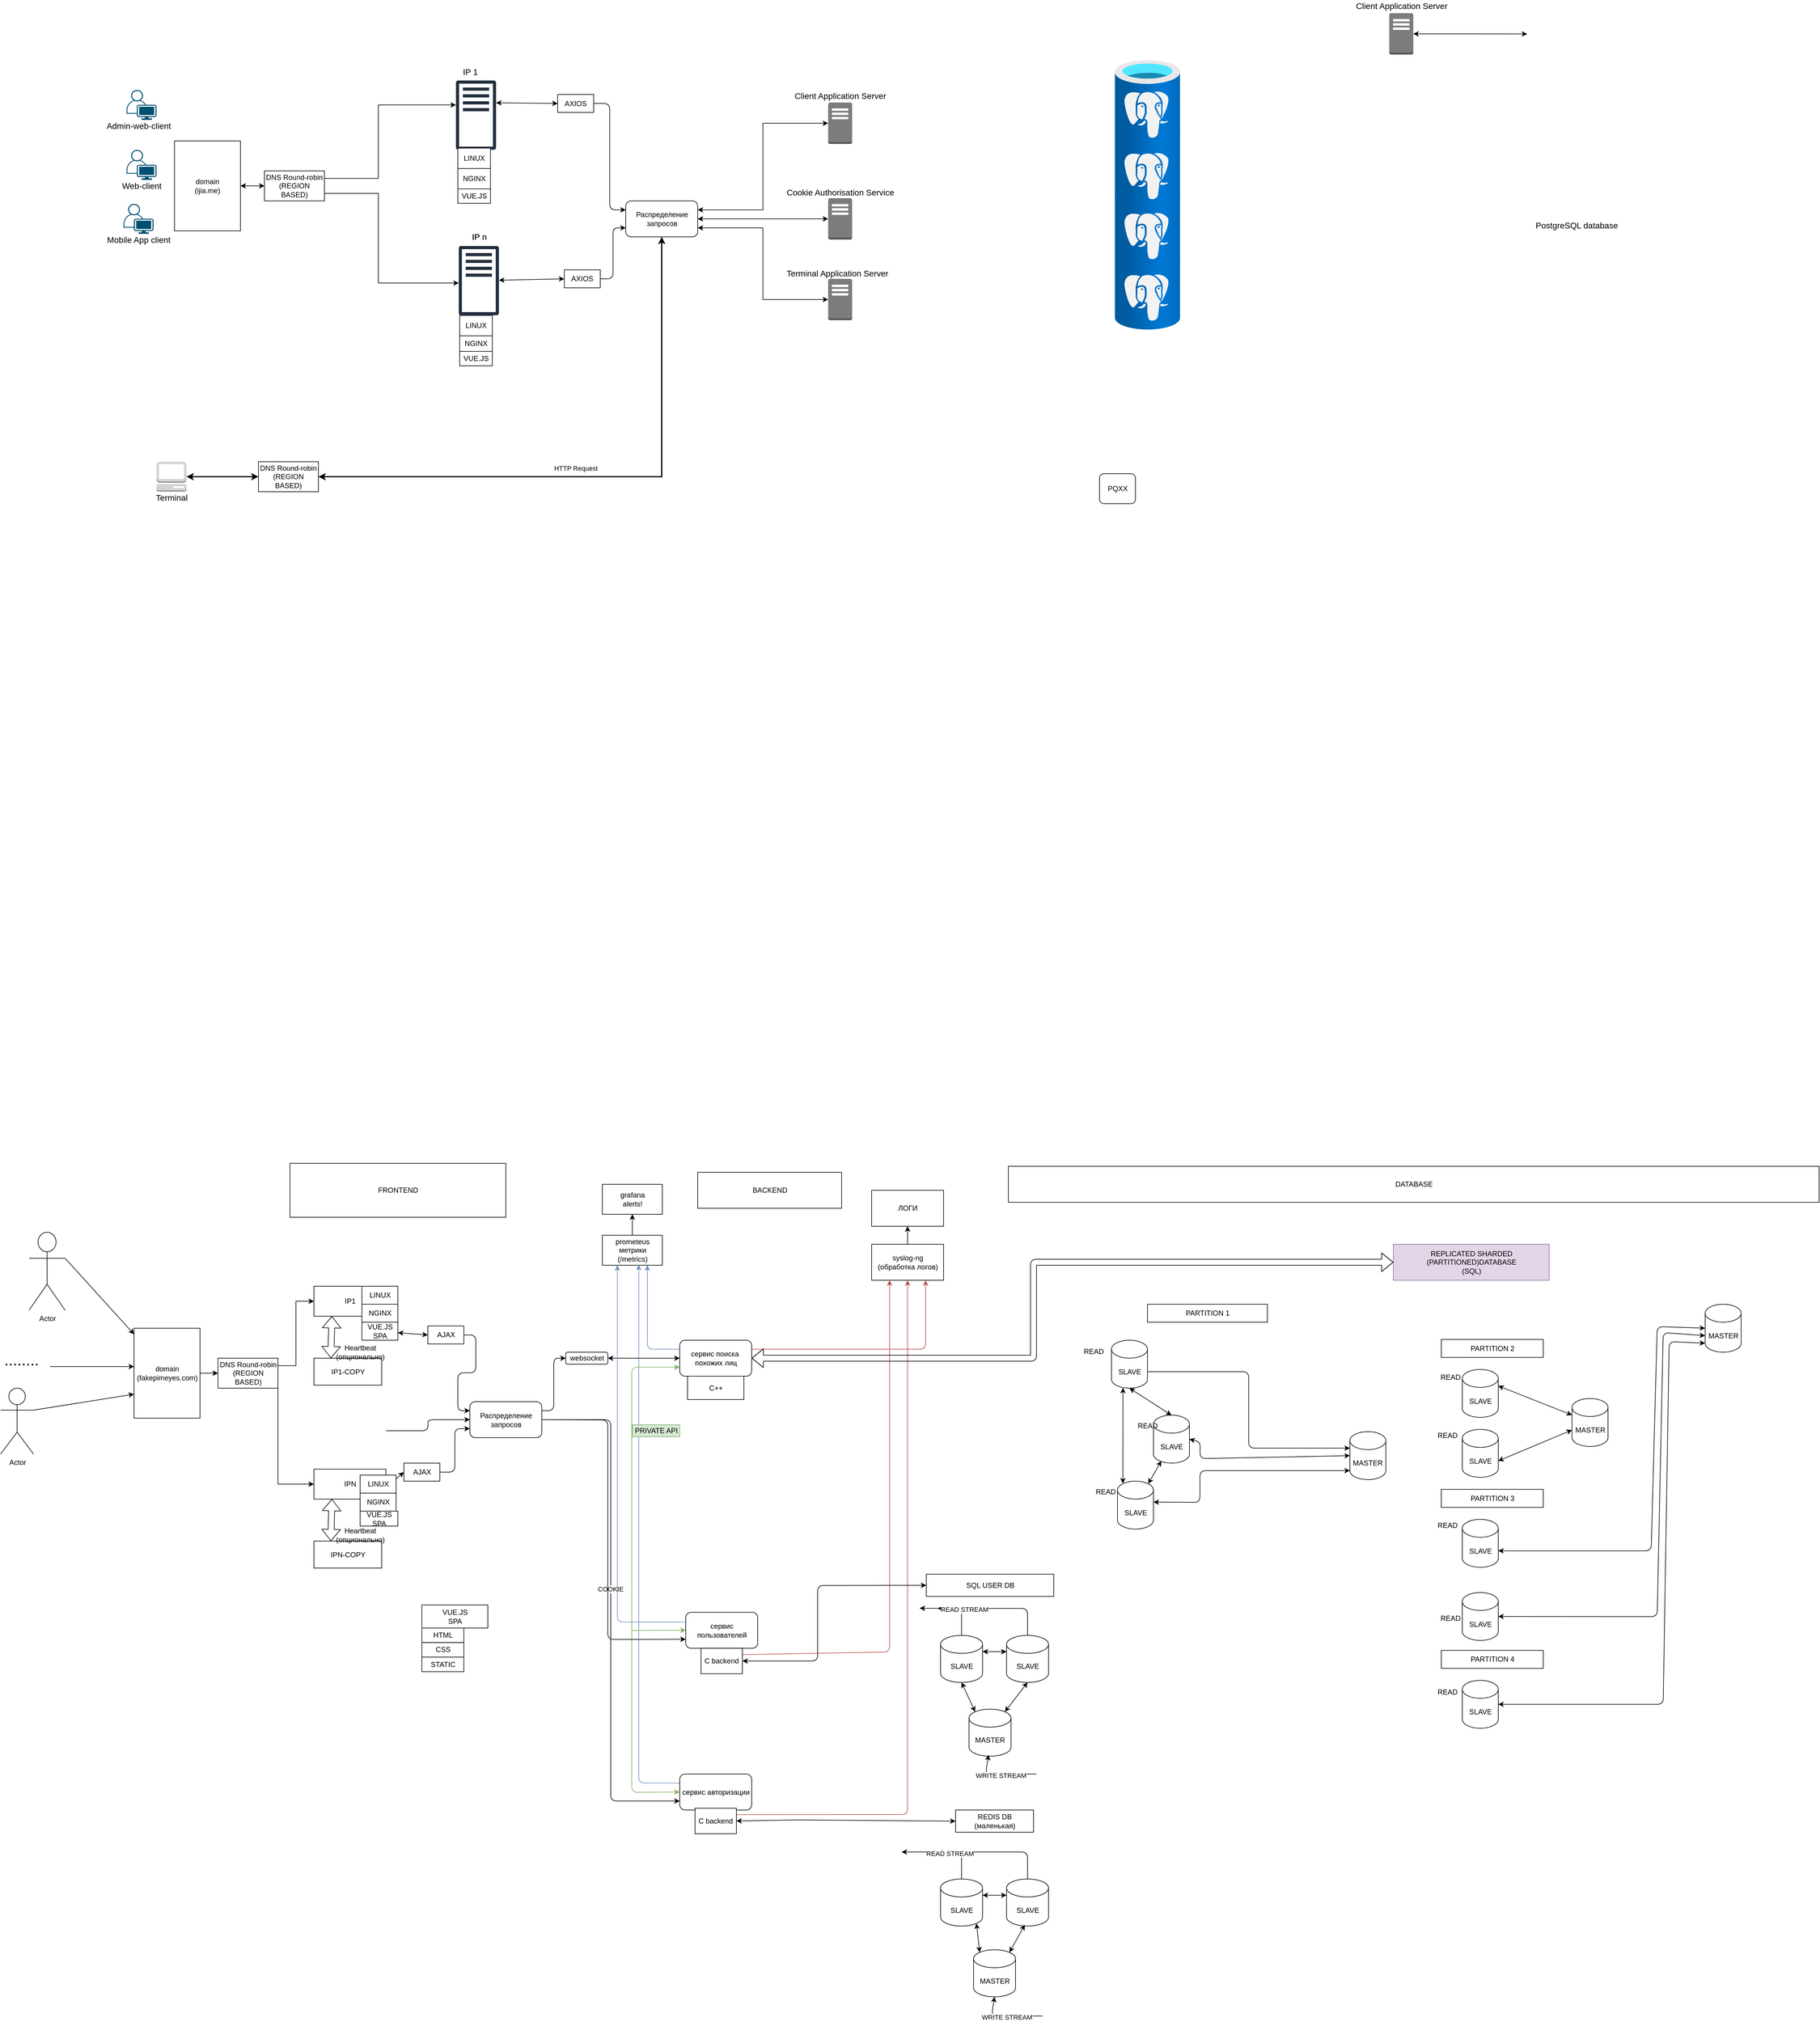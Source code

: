 <mxfile version="14.5.1" type="device"><diagram id="on7nXJjJ1FEb4U8BT3Rk" name="Page-1"><mxGraphModel dx="19" dy="967" grid="0" gridSize="10" guides="1" tooltips="1" connect="1" arrows="1" fold="1" page="1" pageScale="1" pageWidth="1654" pageHeight="1169" math="0" shadow="0"><root><mxCell id="0"/><mxCell id="1" parent="0"/><mxCell id="RpzuLgC-vvfwrOOvK80z-2" value="" style="points=[[0.35,0,0],[0.98,0.51,0],[1,0.71,0],[0.67,1,0],[0,0.795,0],[0,0.65,0]];verticalLabelPosition=bottom;html=1;verticalAlign=top;aspect=fixed;align=center;pointerEvents=1;shape=mxgraph.cisco19.user;fillColor=#005073;strokeColor=none;" vertex="1" parent="1"><mxGeometry x="1970" y="320" width="50" height="50" as="geometry"/></mxCell><mxCell id="RpzuLgC-vvfwrOOvK80z-3" style="edgeStyle=orthogonalEdgeStyle;rounded=0;orthogonalLoop=1;jettySize=auto;html=1;exitX=1;exitY=0.5;exitDx=0;exitDy=0;exitPerimeter=0;startArrow=classic;startFill=1;strokeWidth=2;entryX=0.5;entryY=1;entryDx=0;entryDy=0;" edge="1" parent="1" source="RpzuLgC-vvfwrOOvK80z-237" target="RpzuLgC-vvfwrOOvK80z-226"><mxGeometry relative="1" as="geometry"><mxPoint x="2136.12" y="946.5" as="targetPoint"/></mxGeometry></mxCell><mxCell id="RpzuLgC-vvfwrOOvK80z-239" value="HTTP Request" style="edgeLabel;html=1;align=center;verticalAlign=middle;resizable=0;points=[];" vertex="1" connectable="0" parent="RpzuLgC-vvfwrOOvK80z-3"><mxGeometry x="-0.047" y="-7" relative="1" as="geometry"><mxPoint x="-34.53" y="-21" as="offset"/></mxGeometry></mxCell><mxCell id="RpzuLgC-vvfwrOOvK80z-4" value="" style="outlineConnect=0;dashed=0;verticalLabelPosition=bottom;verticalAlign=top;align=center;html=1;shape=mxgraph.aws3.management_console;fillColor=#D2D3D3;gradientColor=none;" vertex="1" parent="1"><mxGeometry x="2020" y="840" width="50" height="50" as="geometry"/></mxCell><mxCell id="RpzuLgC-vvfwrOOvK80z-36" style="edgeStyle=orthogonalEdgeStyle;rounded=0;orthogonalLoop=1;jettySize=auto;html=1;exitX=1;exitY=0.5;exitDx=0;exitDy=0;exitPerimeter=0;startArrow=classic;startFill=1;" edge="1" parent="1" source="RpzuLgC-vvfwrOOvK80z-11"><mxGeometry relative="1" as="geometry"><mxPoint x="4305.8" y="126.667" as="targetPoint"/></mxGeometry></mxCell><mxCell id="RpzuLgC-vvfwrOOvK80z-11" value="" style="outlineConnect=0;dashed=0;verticalLabelPosition=bottom;verticalAlign=top;align=center;html=1;shape=mxgraph.aws3.traditional_server;fillColor=#7D7C7C;gradientColor=none;" vertex="1" parent="1"><mxGeometry x="4075.8" y="92" width="40" height="69" as="geometry"/></mxCell><mxCell id="RpzuLgC-vvfwrOOvK80z-13" value="" style="outlineConnect=0;dashed=0;verticalLabelPosition=bottom;verticalAlign=top;align=center;html=1;shape=mxgraph.aws3.traditional_server;fillColor=#7D7C7C;gradientColor=none;" vertex="1" parent="1"><mxGeometry x="3140" y="535" width="40" height="69" as="geometry"/></mxCell><mxCell id="RpzuLgC-vvfwrOOvK80z-14" value="&lt;font style=&quot;font-size: 14px&quot;&gt;Terminal Application Server&lt;/font&gt;" style="text;html=1;align=center;verticalAlign=middle;resizable=0;points=[];autosize=1;strokeColor=none;" vertex="1" parent="1"><mxGeometry x="3065" y="516" width="180" height="19" as="geometry"/></mxCell><mxCell id="RpzuLgC-vvfwrOOvK80z-15" value="&lt;font style=&quot;font-size: 14px&quot;&gt;Web-client&lt;/font&gt;" style="text;html=1;align=center;verticalAlign=middle;resizable=0;points=[];autosize=1;strokeColor=none;" vertex="1" parent="1"><mxGeometry x="1955" y="370" width="80" height="20" as="geometry"/></mxCell><mxCell id="RpzuLgC-vvfwrOOvK80z-16" value="&lt;font style=&quot;font-size: 14px&quot;&gt;Terminal&lt;/font&gt;" style="text;html=1;align=center;verticalAlign=middle;resizable=0;points=[];autosize=1;strokeColor=none;" vertex="1" parent="1"><mxGeometry x="2010" y="890" width="70" height="20" as="geometry"/></mxCell><mxCell id="RpzuLgC-vvfwrOOvK80z-17" value="&lt;span style=&quot;font-size: 14px&quot;&gt;PostgreSQL database&lt;/span&gt;" style="text;html=1;align=center;verticalAlign=middle;resizable=0;points=[];autosize=1;strokeColor=none;sketch=0;" vertex="1" parent="1"><mxGeometry x="4312.5" y="435.5" width="150" height="20" as="geometry"/></mxCell><mxCell id="RpzuLgC-vvfwrOOvK80z-21" value="&lt;font style=&quot;font-size: 14px&quot;&gt;Client Application Server&lt;/font&gt;" style="text;html=1;align=center;verticalAlign=middle;resizable=0;points=[];autosize=1;strokeColor=none;" vertex="1" parent="1"><mxGeometry x="4014.3" y="70" width="163" height="19" as="geometry"/></mxCell><mxCell id="RpzuLgC-vvfwrOOvK80z-28" value="" style="points=[[0.35,0,0],[0.98,0.51,0],[1,0.71,0],[0.67,1,0],[0,0.795,0],[0,0.65,0]];verticalLabelPosition=bottom;html=1;verticalAlign=top;aspect=fixed;align=center;pointerEvents=1;shape=mxgraph.cisco19.user;fillColor=#005073;strokeColor=none;" vertex="1" parent="1"><mxGeometry x="1965" y="410" width="50" height="50" as="geometry"/></mxCell><mxCell id="RpzuLgC-vvfwrOOvK80z-29" value="&lt;font style=&quot;font-size: 14px&quot;&gt;Mobile App client&lt;/font&gt;" style="text;html=1;align=center;verticalAlign=middle;resizable=0;points=[];autosize=1;strokeColor=none;" vertex="1" parent="1"><mxGeometry x="1930" y="460" width="120" height="20" as="geometry"/></mxCell><mxCell id="RpzuLgC-vvfwrOOvK80z-35" value="PQXX" style="rounded=1;whiteSpace=wrap;html=1;sketch=0;" vertex="1" parent="1"><mxGeometry x="3592.5" y="860" width="60" height="50" as="geometry"/></mxCell><mxCell id="RpzuLgC-vvfwrOOvK80z-41" value="" style="points=[[0.35,0,0],[0.98,0.51,0],[1,0.71,0],[0.67,1,0],[0,0.795,0],[0,0.65,0]];verticalLabelPosition=bottom;html=1;verticalAlign=top;aspect=fixed;align=center;pointerEvents=1;shape=mxgraph.cisco19.user;fillColor=#005073;strokeColor=none;" vertex="1" parent="1"><mxGeometry x="1970" y="220" width="50" height="50" as="geometry"/></mxCell><mxCell id="RpzuLgC-vvfwrOOvK80z-42" value="&lt;span style=&quot;font-size: 14px&quot;&gt;Admin-web-client&lt;/span&gt;" style="text;html=1;align=center;verticalAlign=middle;resizable=0;points=[];autosize=1;strokeColor=none;" vertex="1" parent="1"><mxGeometry x="1930" y="270" width="120" height="20" as="geometry"/></mxCell><mxCell id="RpzuLgC-vvfwrOOvK80z-47" value="Actor" style="shape=umlActor;verticalLabelPosition=bottom;verticalAlign=top;html=1;outlineConnect=0;" vertex="1" parent="1"><mxGeometry x="1807.5" y="2125" width="60" height="130" as="geometry"/></mxCell><mxCell id="RpzuLgC-vvfwrOOvK80z-48" value="Actor" style="shape=umlActor;verticalLabelPosition=bottom;verticalAlign=top;html=1;outlineConnect=0;" vertex="1" parent="1"><mxGeometry x="1760" y="2385" width="55" height="110" as="geometry"/></mxCell><mxCell id="RpzuLgC-vvfwrOOvK80z-49" value="" style="endArrow=classic;html=1;exitX=1;exitY=0.333;exitDx=0;exitDy=0;exitPerimeter=0;" edge="1" parent="1" source="RpzuLgC-vvfwrOOvK80z-48"><mxGeometry width="50" height="50" relative="1" as="geometry"><mxPoint x="1867.5" y="2475" as="sourcePoint"/><mxPoint x="1982.5" y="2395" as="targetPoint"/></mxGeometry></mxCell><mxCell id="RpzuLgC-vvfwrOOvK80z-50" value="" style="endArrow=classic;html=1;" edge="1" parent="1"><mxGeometry width="50" height="50" relative="1" as="geometry"><mxPoint x="1842.5" y="2349" as="sourcePoint"/><mxPoint x="1982.5" y="2349" as="targetPoint"/></mxGeometry></mxCell><mxCell id="RpzuLgC-vvfwrOOvK80z-51" value="" style="endArrow=classic;html=1;exitX=1;exitY=0.333;exitDx=0;exitDy=0;exitPerimeter=0;" edge="1" parent="1" source="RpzuLgC-vvfwrOOvK80z-47"><mxGeometry width="50" height="50" relative="1" as="geometry"><mxPoint x="1867.5" y="2195.42" as="sourcePoint"/><mxPoint x="1982.5" y="2295" as="targetPoint"/></mxGeometry></mxCell><mxCell id="RpzuLgC-vvfwrOOvK80z-52" value="&lt;font style=&quot;font-size: 26px&quot;&gt;........&lt;/font&gt;" style="text;html=1;strokeColor=none;fillColor=none;align=center;verticalAlign=middle;whiteSpace=wrap;rounded=0;" vertex="1" parent="1"><mxGeometry x="1775" y="2327.5" width="40" height="20" as="geometry"/></mxCell><mxCell id="RpzuLgC-vvfwrOOvK80z-53" style="edgeStyle=orthogonalEdgeStyle;rounded=0;orthogonalLoop=1;jettySize=auto;html=1;exitX=1;exitY=0.5;exitDx=0;exitDy=0;entryX=0;entryY=0.5;entryDx=0;entryDy=0;" edge="1" parent="1" source="RpzuLgC-vvfwrOOvK80z-54" target="RpzuLgC-vvfwrOOvK80z-57"><mxGeometry relative="1" as="geometry"/></mxCell><mxCell id="RpzuLgC-vvfwrOOvK80z-54" value="domain&lt;br&gt;(fakepimeyes.com)" style="rounded=0;whiteSpace=wrap;html=1;" vertex="1" parent="1"><mxGeometry x="1982.5" y="2285" width="110" height="150" as="geometry"/></mxCell><mxCell id="RpzuLgC-vvfwrOOvK80z-55" style="edgeStyle=orthogonalEdgeStyle;rounded=0;orthogonalLoop=1;jettySize=auto;html=1;exitX=1;exitY=0.25;exitDx=0;exitDy=0;entryX=0;entryY=0.5;entryDx=0;entryDy=0;" edge="1" parent="1" source="RpzuLgC-vvfwrOOvK80z-57" target="RpzuLgC-vvfwrOOvK80z-58"><mxGeometry relative="1" as="geometry"/></mxCell><mxCell id="RpzuLgC-vvfwrOOvK80z-56" style="edgeStyle=orthogonalEdgeStyle;rounded=0;orthogonalLoop=1;jettySize=auto;html=1;exitX=1;exitY=1;exitDx=0;exitDy=0;entryX=0;entryY=0.5;entryDx=0;entryDy=0;" edge="1" parent="1" source="RpzuLgC-vvfwrOOvK80z-57" target="RpzuLgC-vvfwrOOvK80z-59"><mxGeometry relative="1" as="geometry"/></mxCell><mxCell id="RpzuLgC-vvfwrOOvK80z-57" value="DNS Round-robin&lt;br&gt;(REGION BASED)" style="rounded=0;whiteSpace=wrap;html=1;" vertex="1" parent="1"><mxGeometry x="2122.5" y="2335" width="100" height="50" as="geometry"/></mxCell><mxCell id="RpzuLgC-vvfwrOOvK80z-58" value="IP1" style="rounded=0;whiteSpace=wrap;html=1;" vertex="1" parent="1"><mxGeometry x="2282.5" y="2215" width="120" height="50" as="geometry"/></mxCell><mxCell id="RpzuLgC-vvfwrOOvK80z-59" value="IPN" style="rounded=0;whiteSpace=wrap;html=1;" vertex="1" parent="1"><mxGeometry x="2282.5" y="2520" width="120" height="50" as="geometry"/></mxCell><mxCell id="RpzuLgC-vvfwrOOvK80z-60" value="NGINX" style="rounded=0;whiteSpace=wrap;html=1;" vertex="1" parent="1"><mxGeometry x="2362.5" y="2245" width="60" height="30" as="geometry"/></mxCell><mxCell id="RpzuLgC-vvfwrOOvK80z-61" value="NGINX" style="rounded=0;whiteSpace=wrap;html=1;" vertex="1" parent="1"><mxGeometry x="2359.5" y="2560" width="60" height="30" as="geometry"/></mxCell><mxCell id="RpzuLgC-vvfwrOOvK80z-62" value="FRONTEND" style="rounded=0;whiteSpace=wrap;html=1;" vertex="1" parent="1"><mxGeometry x="2242.5" y="2010" width="360" height="90" as="geometry"/></mxCell><mxCell id="RpzuLgC-vvfwrOOvK80z-63" value="BACKEND" style="rounded=0;whiteSpace=wrap;html=1;" vertex="1" parent="1"><mxGeometry x="2922.5" y="2025" width="240" height="60" as="geometry"/></mxCell><mxCell id="RpzuLgC-vvfwrOOvK80z-64" value="REPLICATED SHARDED (PARTITIONED)DATABASE&lt;br&gt;(SQL)" style="rounded=0;whiteSpace=wrap;html=1;fillColor=#e1d5e7;strokeColor=#9673a6;" vertex="1" parent="1"><mxGeometry x="4082.5" y="2145" width="260" height="60" as="geometry"/></mxCell><mxCell id="RpzuLgC-vvfwrOOvK80z-65" value="MASTER" style="shape=cylinder3;whiteSpace=wrap;html=1;boundedLbl=1;backgroundOutline=1;size=15;" vertex="1" parent="1"><mxGeometry x="4010.05" y="2457.5" width="60" height="80" as="geometry"/></mxCell><mxCell id="RpzuLgC-vvfwrOOvK80z-66" value="SLAVE" style="shape=cylinder3;whiteSpace=wrap;html=1;boundedLbl=1;backgroundOutline=1;size=15;" vertex="1" parent="1"><mxGeometry x="3622.5" y="2540" width="60" height="80" as="geometry"/></mxCell><mxCell id="RpzuLgC-vvfwrOOvK80z-67" value="VUE.JS&lt;br&gt;SPA" style="rounded=0;whiteSpace=wrap;html=1;" vertex="1" parent="1"><mxGeometry x="2462.5" y="2746.5" width="110" height="38.5" as="geometry"/></mxCell><mxCell id="RpzuLgC-vvfwrOOvK80z-68" value="VUE.JS&lt;br&gt;SPA" style="rounded=0;whiteSpace=wrap;html=1;" vertex="1" parent="1"><mxGeometry x="2362.5" y="2275" width="60" height="30" as="geometry"/></mxCell><mxCell id="RpzuLgC-vvfwrOOvK80z-69" style="edgeStyle=orthogonalEdgeStyle;rounded=1;jumpStyle=arc;orthogonalLoop=1;jettySize=auto;html=1;exitX=1;exitY=0.5;exitDx=0;exitDy=0;entryX=0;entryY=0.25;entryDx=0;entryDy=0;" edge="1" parent="1" source="RpzuLgC-vvfwrOOvK80z-70" target="RpzuLgC-vvfwrOOvK80z-104"><mxGeometry relative="1" as="geometry"/></mxCell><mxCell id="RpzuLgC-vvfwrOOvK80z-70" value="AJAX" style="rounded=0;whiteSpace=wrap;html=1;" vertex="1" parent="1"><mxGeometry x="2472.5" y="2281.25" width="60" height="30" as="geometry"/></mxCell><mxCell id="RpzuLgC-vvfwrOOvK80z-71" value="" style="endArrow=classic;startArrow=classic;html=1;entryX=0;entryY=0.5;entryDx=0;entryDy=0;exitX=1;exitY=0.5;exitDx=0;exitDy=0;" edge="1" parent="1" target="RpzuLgC-vvfwrOOvK80z-70"><mxGeometry width="50" height="50" relative="1" as="geometry"><mxPoint x="2422.5" y="2292.5" as="sourcePoint"/><mxPoint x="2562.5" y="2257.5" as="targetPoint"/></mxGeometry></mxCell><mxCell id="RpzuLgC-vvfwrOOvK80z-72" value="SLAVE" style="shape=cylinder3;whiteSpace=wrap;html=1;boundedLbl=1;backgroundOutline=1;size=15;" vertex="1" parent="1"><mxGeometry x="3682.5" y="2430" width="60" height="80" as="geometry"/></mxCell><mxCell id="RpzuLgC-vvfwrOOvK80z-73" style="edgeStyle=orthogonalEdgeStyle;rounded=1;orthogonalLoop=1;jettySize=auto;html=1;exitX=1;exitY=0;exitDx=0;exitDy=52.5;exitPerimeter=0;entryX=0;entryY=0;entryDx=0;entryDy=27.5;entryPerimeter=0;jumpStyle=arc;" edge="1" parent="1" source="RpzuLgC-vvfwrOOvK80z-74" target="RpzuLgC-vvfwrOOvK80z-65"><mxGeometry relative="1" as="geometry"/></mxCell><mxCell id="RpzuLgC-vvfwrOOvK80z-74" value="SLAVE" style="shape=cylinder3;whiteSpace=wrap;html=1;boundedLbl=1;backgroundOutline=1;size=15;" vertex="1" parent="1"><mxGeometry x="3612.5" y="2305" width="60" height="80" as="geometry"/></mxCell><mxCell id="RpzuLgC-vvfwrOOvK80z-75" value="DATABASE" style="rounded=0;whiteSpace=wrap;html=1;" vertex="1" parent="1"><mxGeometry x="3440.5" y="2015" width="1352" height="60" as="geometry"/></mxCell><mxCell id="RpzuLgC-vvfwrOOvK80z-76" value="IP1-COPY" style="rounded=0;whiteSpace=wrap;html=1;" vertex="1" parent="1"><mxGeometry x="2282.5" y="2335" width="113" height="45" as="geometry"/></mxCell><mxCell id="RpzuLgC-vvfwrOOvK80z-77" value="" style="shape=flexArrow;endArrow=classic;startArrow=classic;html=1;entryX=0.25;entryY=1;entryDx=0;entryDy=0;exitX=0.25;exitY=0;exitDx=0;exitDy=0;" edge="1" parent="1" source="RpzuLgC-vvfwrOOvK80z-76" target="RpzuLgC-vvfwrOOvK80z-58"><mxGeometry width="50" height="50" relative="1" as="geometry"><mxPoint x="2322.5" y="2355" as="sourcePoint"/><mxPoint x="2372.5" y="2305" as="targetPoint"/></mxGeometry></mxCell><mxCell id="RpzuLgC-vvfwrOOvK80z-78" value="Heartbeat (опционально)" style="text;html=1;strokeColor=none;fillColor=none;align=center;verticalAlign=middle;whiteSpace=wrap;rounded=0;" vertex="1" parent="1"><mxGeometry x="2339.5" y="2315" width="40" height="20" as="geometry"/></mxCell><mxCell id="RpzuLgC-vvfwrOOvK80z-79" value="IPN-COPY" style="rounded=0;whiteSpace=wrap;html=1;" vertex="1" parent="1"><mxGeometry x="2282.5" y="2640" width="113" height="45" as="geometry"/></mxCell><mxCell id="RpzuLgC-vvfwrOOvK80z-80" value="" style="shape=flexArrow;endArrow=classic;startArrow=classic;html=1;entryX=0.25;entryY=1;entryDx=0;entryDy=0;exitX=0.25;exitY=0;exitDx=0;exitDy=0;" edge="1" parent="1" source="RpzuLgC-vvfwrOOvK80z-79"><mxGeometry width="50" height="50" relative="1" as="geometry"><mxPoint x="2322.5" y="2660" as="sourcePoint"/><mxPoint x="2312.5" y="2570" as="targetPoint"/></mxGeometry></mxCell><mxCell id="RpzuLgC-vvfwrOOvK80z-81" value="Heartbeat&lt;br&gt;(опционально)" style="text;html=1;strokeColor=none;fillColor=none;align=center;verticalAlign=middle;whiteSpace=wrap;rounded=0;" vertex="1" parent="1"><mxGeometry x="2339.5" y="2620" width="40" height="20" as="geometry"/></mxCell><mxCell id="RpzuLgC-vvfwrOOvK80z-82" value="" style="endArrow=classic;startArrow=classic;html=1;entryX=1;entryY=0.5;entryDx=0;entryDy=0;entryPerimeter=0;exitX=0;exitY=0.5;exitDx=0;exitDy=0;exitPerimeter=0;" edge="1" parent="1" source="RpzuLgC-vvfwrOOvK80z-65" target="RpzuLgC-vvfwrOOvK80z-72"><mxGeometry width="50" height="50" relative="1" as="geometry"><mxPoint x="3801.2" y="2449.35" as="sourcePoint"/><mxPoint x="3662.5" y="2395" as="targetPoint"/><Array as="points"><mxPoint x="3760.05" y="2502.5"/><mxPoint x="3760.5" y="2475"/></Array></mxGeometry></mxCell><mxCell id="RpzuLgC-vvfwrOOvK80z-83" value="" style="endArrow=classic;startArrow=classic;html=1;entryX=1;entryY=0.5;entryDx=0;entryDy=0;entryPerimeter=0;exitX=0;exitY=1;exitDx=0;exitDy=-15;exitPerimeter=0;" edge="1" parent="1" source="RpzuLgC-vvfwrOOvK80z-65"><mxGeometry width="50" height="50" relative="1" as="geometry"><mxPoint x="3782.5" y="2595" as="sourcePoint"/><mxPoint x="3682.5" y="2575" as="targetPoint"/><Array as="points"><mxPoint x="3760.05" y="2522.5"/><mxPoint x="3760.05" y="2575.5"/></Array></mxGeometry></mxCell><mxCell id="RpzuLgC-vvfwrOOvK80z-84" value="PARTITION 1" style="rounded=0;whiteSpace=wrap;html=1;" vertex="1" parent="1"><mxGeometry x="3672.5" y="2245" width="200" height="30" as="geometry"/></mxCell><mxCell id="RpzuLgC-vvfwrOOvK80z-85" value="PARTITION 2" style="rounded=0;whiteSpace=wrap;html=1;" vertex="1" parent="1"><mxGeometry x="4162.5" y="2303.75" width="170" height="30" as="geometry"/></mxCell><mxCell id="RpzuLgC-vvfwrOOvK80z-86" value="MASTER" style="shape=cylinder3;whiteSpace=wrap;html=1;boundedLbl=1;backgroundOutline=1;size=15;" vertex="1" parent="1"><mxGeometry x="4602.5" y="2245" width="60" height="80" as="geometry"/></mxCell><mxCell id="RpzuLgC-vvfwrOOvK80z-87" value="SLAVE" style="shape=cylinder3;whiteSpace=wrap;html=1;boundedLbl=1;backgroundOutline=1;size=15;" vertex="1" parent="1"><mxGeometry x="4197.5" y="2453.75" width="60" height="80" as="geometry"/></mxCell><mxCell id="RpzuLgC-vvfwrOOvK80z-88" value="SLAVE" style="shape=cylinder3;whiteSpace=wrap;html=1;boundedLbl=1;backgroundOutline=1;size=15;" vertex="1" parent="1"><mxGeometry x="4197.5" y="2353.75" width="60" height="80" as="geometry"/></mxCell><mxCell id="RpzuLgC-vvfwrOOvK80z-89" value="PARTITION 3" style="rounded=0;whiteSpace=wrap;html=1;" vertex="1" parent="1"><mxGeometry x="4162.5" y="2553.75" width="170" height="30" as="geometry"/></mxCell><mxCell id="RpzuLgC-vvfwrOOvK80z-90" value="SLAVE" style="shape=cylinder3;whiteSpace=wrap;html=1;boundedLbl=1;backgroundOutline=1;size=15;" vertex="1" parent="1"><mxGeometry x="4197.5" y="2725.75" width="60" height="80" as="geometry"/></mxCell><mxCell id="RpzuLgC-vvfwrOOvK80z-91" value="SLAVE" style="shape=cylinder3;whiteSpace=wrap;html=1;boundedLbl=1;backgroundOutline=1;size=15;" vertex="1" parent="1"><mxGeometry x="4197.5" y="2603.75" width="60" height="80" as="geometry"/></mxCell><mxCell id="RpzuLgC-vvfwrOOvK80z-92" value="" style="endArrow=classic;startArrow=classic;html=1;exitX=1;exitY=0;exitDx=0;exitDy=52.5;exitPerimeter=0;entryX=0;entryY=0.5;entryDx=0;entryDy=0;entryPerimeter=0;" edge="1" parent="1" source="RpzuLgC-vvfwrOOvK80z-91" target="RpzuLgC-vvfwrOOvK80z-86"><mxGeometry width="50" height="50" relative="1" as="geometry"><mxPoint x="4362.5" y="2662.25" as="sourcePoint"/><mxPoint x="4412.5" y="2612.25" as="targetPoint"/><Array as="points"><mxPoint x="4512.5" y="2656.25"/><mxPoint x="4522.5" y="2282.25"/></Array></mxGeometry></mxCell><mxCell id="RpzuLgC-vvfwrOOvK80z-93" value="" style="endArrow=classic;startArrow=classic;html=1;exitX=1;exitY=0.5;exitDx=0;exitDy=0;exitPerimeter=0;entryX=0;entryY=0;entryDx=0;entryDy=52.5;entryPerimeter=0;" edge="1" parent="1" source="RpzuLgC-vvfwrOOvK80z-90" target="RpzuLgC-vvfwrOOvK80z-86"><mxGeometry width="50" height="50" relative="1" as="geometry"><mxPoint x="4267.5" y="2666.25" as="sourcePoint"/><mxPoint x="4602.5" y="2292.25" as="targetPoint"/><Array as="points"><mxPoint x="4522.5" y="2766"/><mxPoint x="4532.5" y="2292.25"/></Array></mxGeometry></mxCell><mxCell id="RpzuLgC-vvfwrOOvK80z-94" style="edgeStyle=orthogonalEdgeStyle;rounded=1;jumpStyle=arc;orthogonalLoop=1;jettySize=auto;html=1;exitX=1;exitY=0.5;exitDx=0;exitDy=0;entryX=0;entryY=0.5;entryDx=0;entryDy=0;" edge="1" parent="1" source="RpzuLgC-vvfwrOOvK80z-95" target="RpzuLgC-vvfwrOOvK80z-104"><mxGeometry relative="1" as="geometry"/></mxCell><mxCell id="RpzuLgC-vvfwrOOvK80z-95" value="" style="shape=image;html=1;verticalAlign=top;verticalLabelPosition=bottom;labelBackgroundColor=#ffffff;imageAspect=0;aspect=fixed;image=https://cdn4.iconfinder.com/data/icons/essential-app-1/16/dot-more-menu-hide-128.png" vertex="1" parent="1"><mxGeometry x="2275" y="2392" width="128" height="128" as="geometry"/></mxCell><mxCell id="RpzuLgC-vvfwrOOvK80z-96" value="PARTITION 4" style="rounded=0;whiteSpace=wrap;html=1;" vertex="1" parent="1"><mxGeometry x="4162.5" y="2822.25" width="170" height="30" as="geometry"/></mxCell><mxCell id="RpzuLgC-vvfwrOOvK80z-97" value="SLAVE" style="shape=cylinder3;whiteSpace=wrap;html=1;boundedLbl=1;backgroundOutline=1;size=15;" vertex="1" parent="1"><mxGeometry x="4197.5" y="2872.25" width="60" height="80" as="geometry"/></mxCell><mxCell id="RpzuLgC-vvfwrOOvK80z-98" value="" style="endArrow=classic;startArrow=classic;html=1;exitX=1;exitY=0.5;exitDx=0;exitDy=0;exitPerimeter=0;entryX=0;entryY=1;entryDx=0;entryDy=-15;entryPerimeter=0;" edge="1" parent="1" source="RpzuLgC-vvfwrOOvK80z-97" target="RpzuLgC-vvfwrOOvK80z-86"><mxGeometry width="50" height="50" relative="1" as="geometry"><mxPoint x="4312.5" y="2932.25" as="sourcePoint"/><mxPoint x="4362.5" y="2882.25" as="targetPoint"/><Array as="points"><mxPoint x="4532.5" y="2912.25"/><mxPoint x="4542.5" y="2307.25"/></Array></mxGeometry></mxCell><mxCell id="RpzuLgC-vvfwrOOvK80z-99" value="MASTER" style="shape=cylinder3;whiteSpace=wrap;html=1;boundedLbl=1;backgroundOutline=1;size=15;" vertex="1" parent="1"><mxGeometry x="4380.5" y="2402.25" width="60" height="80" as="geometry"/></mxCell><mxCell id="RpzuLgC-vvfwrOOvK80z-100" value="" style="endArrow=classic;startArrow=classic;html=1;entryX=0;entryY=0;entryDx=0;entryDy=27.5;entryPerimeter=0;exitX=1;exitY=0;exitDx=0;exitDy=27.5;exitPerimeter=0;" edge="1" parent="1" source="RpzuLgC-vvfwrOOvK80z-88" target="RpzuLgC-vvfwrOOvK80z-99"><mxGeometry width="50" height="50" relative="1" as="geometry"><mxPoint x="4312.5" y="2452.25" as="sourcePoint"/><mxPoint x="4362.5" y="2402.25" as="targetPoint"/></mxGeometry></mxCell><mxCell id="RpzuLgC-vvfwrOOvK80z-101" value="" style="endArrow=classic;startArrow=classic;html=1;entryX=0;entryY=0;entryDx=0;entryDy=52.5;entryPerimeter=0;exitX=1;exitY=0;exitDx=0;exitDy=52.5;exitPerimeter=0;" edge="1" parent="1" source="RpzuLgC-vvfwrOOvK80z-87" target="RpzuLgC-vvfwrOOvK80z-99"><mxGeometry width="50" height="50" relative="1" as="geometry"><mxPoint x="4267.5" y="2391.25" as="sourcePoint"/><mxPoint x="4390.5" y="2439.75" as="targetPoint"/></mxGeometry></mxCell><mxCell id="RpzuLgC-vvfwrOOvK80z-102" style="edgeStyle=orthogonalEdgeStyle;rounded=1;jumpStyle=arc;orthogonalLoop=1;jettySize=auto;html=1;exitX=1;exitY=0.5;exitDx=0;exitDy=0;entryX=0;entryY=0.75;entryDx=0;entryDy=0;" edge="1" parent="1" source="RpzuLgC-vvfwrOOvK80z-104" target="RpzuLgC-vvfwrOOvK80z-129"><mxGeometry relative="1" as="geometry"/></mxCell><mxCell id="RpzuLgC-vvfwrOOvK80z-103" value="COOKIE" style="edgeLabel;html=1;align=center;verticalAlign=middle;resizable=0;points=[];" vertex="1" connectable="0" parent="RpzuLgC-vvfwrOOvK80z-102"><mxGeometry x="-0.082" y="-1" relative="1" as="geometry"><mxPoint as="offset"/></mxGeometry></mxCell><mxCell id="RpzuLgC-vvfwrOOvK80z-104" value="Распределение запросов" style="rounded=1;whiteSpace=wrap;html=1;" vertex="1" parent="1"><mxGeometry x="2542.5" y="2407.5" width="120" height="60" as="geometry"/></mxCell><mxCell id="RpzuLgC-vvfwrOOvK80z-105" style="edgeStyle=orthogonalEdgeStyle;rounded=1;jumpStyle=arc;orthogonalLoop=1;jettySize=auto;html=1;exitX=1;exitY=0.5;exitDx=0;exitDy=0;entryX=0;entryY=0.75;entryDx=0;entryDy=0;" edge="1" parent="1" source="RpzuLgC-vvfwrOOvK80z-106" target="RpzuLgC-vvfwrOOvK80z-104"><mxGeometry relative="1" as="geometry"/></mxCell><mxCell id="RpzuLgC-vvfwrOOvK80z-106" value="AJAX" style="rounded=0;whiteSpace=wrap;html=1;" vertex="1" parent="1"><mxGeometry x="2432.5" y="2510" width="60" height="30" as="geometry"/></mxCell><mxCell id="RpzuLgC-vvfwrOOvK80z-107" value="" style="endArrow=classic;startArrow=classic;html=1;entryX=0;entryY=0.5;entryDx=0;entryDy=0;exitX=1;exitY=0.5;exitDx=0;exitDy=0;" edge="1" parent="1" target="RpzuLgC-vvfwrOOvK80z-106"><mxGeometry width="50" height="50" relative="1" as="geometry"><mxPoint x="2402.5" y="2551.25" as="sourcePoint"/><mxPoint x="2542.5" y="2516.25" as="targetPoint"/></mxGeometry></mxCell><mxCell id="RpzuLgC-vvfwrOOvK80z-108" value="READ" style="text;html=1;strokeColor=none;fillColor=none;align=center;verticalAlign=middle;whiteSpace=wrap;rounded=0;" vertex="1" parent="1"><mxGeometry x="3652.5" y="2437.5" width="40" height="20" as="geometry"/></mxCell><mxCell id="RpzuLgC-vvfwrOOvK80z-109" value="READ" style="text;html=1;strokeColor=none;fillColor=none;align=center;verticalAlign=middle;whiteSpace=wrap;rounded=0;" vertex="1" parent="1"><mxGeometry x="3582.5" y="2547.5" width="40" height="20" as="geometry"/></mxCell><mxCell id="RpzuLgC-vvfwrOOvK80z-110" value="READ" style="text;html=1;strokeColor=none;fillColor=none;align=center;verticalAlign=middle;whiteSpace=wrap;rounded=0;" vertex="1" parent="1"><mxGeometry x="3562.5" y="2313.75" width="40" height="20" as="geometry"/></mxCell><mxCell id="RpzuLgC-vvfwrOOvK80z-111" value="READ" style="text;html=1;strokeColor=none;fillColor=none;align=center;verticalAlign=middle;whiteSpace=wrap;rounded=0;" vertex="1" parent="1"><mxGeometry x="4157.5" y="2357.25" width="40" height="20" as="geometry"/></mxCell><mxCell id="RpzuLgC-vvfwrOOvK80z-112" value="READ" style="text;html=1;strokeColor=none;fillColor=none;align=center;verticalAlign=middle;whiteSpace=wrap;rounded=0;" vertex="1" parent="1"><mxGeometry x="4152.5" y="2453.75" width="40" height="20" as="geometry"/></mxCell><mxCell id="RpzuLgC-vvfwrOOvK80z-113" value="READ" style="text;html=1;strokeColor=none;fillColor=none;align=center;verticalAlign=middle;whiteSpace=wrap;rounded=0;" vertex="1" parent="1"><mxGeometry x="4152.5" y="2603.75" width="40" height="20" as="geometry"/></mxCell><mxCell id="RpzuLgC-vvfwrOOvK80z-114" value="READ" style="text;html=1;strokeColor=none;fillColor=none;align=center;verticalAlign=middle;whiteSpace=wrap;rounded=0;" vertex="1" parent="1"><mxGeometry x="4157.5" y="2758.75" width="40" height="20" as="geometry"/></mxCell><mxCell id="RpzuLgC-vvfwrOOvK80z-115" value="READ" style="text;html=1;strokeColor=none;fillColor=none;align=center;verticalAlign=middle;whiteSpace=wrap;rounded=0;" vertex="1" parent="1"><mxGeometry x="4152.5" y="2882.25" width="40" height="20" as="geometry"/></mxCell><mxCell id="RpzuLgC-vvfwrOOvK80z-116" style="edgeStyle=orthogonalEdgeStyle;rounded=1;jumpStyle=arc;orthogonalLoop=1;jettySize=auto;html=1;exitX=0.5;exitY=0;exitDx=0;exitDy=0;entryX=0.5;entryY=1;entryDx=0;entryDy=0;" edge="1" parent="1" source="RpzuLgC-vvfwrOOvK80z-117" target="RpzuLgC-vvfwrOOvK80z-120"><mxGeometry relative="1" as="geometry"/></mxCell><mxCell id="RpzuLgC-vvfwrOOvK80z-117" value="syslog-ng&lt;br&gt;(обработка логов)" style="rounded=0;whiteSpace=wrap;html=1;" vertex="1" parent="1"><mxGeometry x="3212.5" y="2145" width="120" height="60" as="geometry"/></mxCell><mxCell id="RpzuLgC-vvfwrOOvK80z-118" value="" style="endArrow=classic;html=1;entryX=0.25;entryY=1;entryDx=0;entryDy=0;exitX=1;exitY=0.25;exitDx=0;exitDy=0;fillColor=#f8cecc;strokeColor=#b85450;" edge="1" parent="1" source="RpzuLgC-vvfwrOOvK80z-163" target="RpzuLgC-vvfwrOOvK80z-117"><mxGeometry width="50" height="50" relative="1" as="geometry"><mxPoint x="3202.5" y="2363.75" as="sourcePoint"/><mxPoint x="3282.5" y="2375" as="targetPoint"/><Array as="points"><mxPoint x="3242.5" y="2825"/><mxPoint x="3242.5" y="2364"/></Array></mxGeometry></mxCell><mxCell id="RpzuLgC-vvfwrOOvK80z-119" value="" style="endArrow=classic;html=1;entryX=0.5;entryY=1;entryDx=0;entryDy=0;exitX=1;exitY=0.25;exitDx=0;exitDy=0;fillColor=#f8cecc;strokeColor=#b85450;" edge="1" parent="1" source="RpzuLgC-vvfwrOOvK80z-135" target="RpzuLgC-vvfwrOOvK80z-117"><mxGeometry width="50" height="50" relative="1" as="geometry"><mxPoint x="3202.5" y="2517.5" as="sourcePoint"/><mxPoint x="3302.5" y="2235" as="targetPoint"/><Array as="points"><mxPoint x="3272.5" y="3096"/><mxPoint x="3272.5" y="2518"/></Array></mxGeometry></mxCell><mxCell id="RpzuLgC-vvfwrOOvK80z-120" value="ЛОГИ" style="rounded=0;whiteSpace=wrap;html=1;" vertex="1" parent="1"><mxGeometry x="3212.5" y="2055" width="120" height="60" as="geometry"/></mxCell><mxCell id="RpzuLgC-vvfwrOOvK80z-121" style="edgeStyle=orthogonalEdgeStyle;rounded=1;jumpStyle=arc;orthogonalLoop=1;jettySize=auto;html=1;exitX=0.5;exitY=0;exitDx=0;exitDy=0;entryX=0.5;entryY=1;entryDx=0;entryDy=0;" edge="1" parent="1" source="RpzuLgC-vvfwrOOvK80z-122" target="RpzuLgC-vvfwrOOvK80z-123"><mxGeometry relative="1" as="geometry"/></mxCell><mxCell id="RpzuLgC-vvfwrOOvK80z-122" value="prometeus&lt;br&gt;метрики&lt;br&gt;(/metrics)" style="rounded=0;whiteSpace=wrap;html=1;" vertex="1" parent="1"><mxGeometry x="2763.5" y="2130" width="100" height="50" as="geometry"/></mxCell><mxCell id="RpzuLgC-vvfwrOOvK80z-123" value="grafana&lt;br&gt;alerts!" style="rounded=0;whiteSpace=wrap;html=1;" vertex="1" parent="1"><mxGeometry x="2763.5" y="2045" width="100" height="50" as="geometry"/></mxCell><mxCell id="RpzuLgC-vvfwrOOvK80z-124" value="HTML" style="rounded=0;whiteSpace=wrap;html=1;" vertex="1" parent="1"><mxGeometry x="2462.5" y="2785" width="70" height="24.25" as="geometry"/></mxCell><mxCell id="RpzuLgC-vvfwrOOvK80z-125" value="CSS" style="rounded=0;whiteSpace=wrap;html=1;" vertex="1" parent="1"><mxGeometry x="2462.5" y="2809.25" width="70" height="24.25" as="geometry"/></mxCell><mxCell id="RpzuLgC-vvfwrOOvK80z-126" value="STATIC" style="rounded=0;whiteSpace=wrap;html=1;" vertex="1" parent="1"><mxGeometry x="2462.5" y="2833.5" width="70" height="24.25" as="geometry"/></mxCell><mxCell id="RpzuLgC-vvfwrOOvK80z-127" value="сервис поиска&amp;nbsp;&lt;br&gt;похожих лиц" style="rounded=1;whiteSpace=wrap;html=1;" vertex="1" parent="1"><mxGeometry x="2892.5" y="2305" width="120" height="60" as="geometry"/></mxCell><mxCell id="RpzuLgC-vvfwrOOvK80z-128" style="edgeStyle=orthogonalEdgeStyle;rounded=1;jumpStyle=arc;orthogonalLoop=1;jettySize=auto;html=1;exitX=0;exitY=0.25;exitDx=0;exitDy=0;entryX=0.607;entryY=0.984;entryDx=0;entryDy=0;entryPerimeter=0;fillColor=#dae8fc;strokeColor=#6c8ebf;" edge="1" parent="1" source="RpzuLgC-vvfwrOOvK80z-129" target="RpzuLgC-vvfwrOOvK80z-122"><mxGeometry relative="1" as="geometry"><mxPoint x="2842.5" y="2975" as="targetPoint"/></mxGeometry></mxCell><mxCell id="RpzuLgC-vvfwrOOvK80z-129" value="сервис авторизации" style="rounded=1;whiteSpace=wrap;html=1;" vertex="1" parent="1"><mxGeometry x="2892.5" y="3028.5" width="120" height="60" as="geometry"/></mxCell><mxCell id="RpzuLgC-vvfwrOOvK80z-130" value="" style="endArrow=classic;startArrow=classic;html=1;entryX=0;entryY=0.75;entryDx=0;entryDy=0;exitX=0;exitY=0.5;exitDx=0;exitDy=0;fillColor=#d5e8d4;strokeColor=#82b366;" edge="1" parent="1" source="RpzuLgC-vvfwrOOvK80z-129" target="RpzuLgC-vvfwrOOvK80z-127"><mxGeometry width="50" height="50" relative="1" as="geometry"><mxPoint x="2772.5" y="2465" as="sourcePoint"/><mxPoint x="2822.5" y="2415" as="targetPoint"/><Array as="points"><mxPoint x="2812.5" y="3059"/><mxPoint x="2812.5" y="2555"/><mxPoint x="2812.5" y="2350"/></Array></mxGeometry></mxCell><mxCell id="RpzuLgC-vvfwrOOvK80z-131" value="PRIVATE API" style="text;html=1;strokeColor=#82b366;fillColor=#d5e8d4;align=center;verticalAlign=middle;whiteSpace=wrap;rounded=0;" vertex="1" parent="1"><mxGeometry x="2813.5" y="2446" width="79" height="20" as="geometry"/></mxCell><mxCell id="RpzuLgC-vvfwrOOvK80z-132" value="websocket" style="rounded=1;whiteSpace=wrap;html=1;" vertex="1" parent="1"><mxGeometry x="2702.5" y="2325" width="70" height="20" as="geometry"/></mxCell><mxCell id="RpzuLgC-vvfwrOOvK80z-133" style="edgeStyle=orthogonalEdgeStyle;rounded=1;jumpStyle=arc;orthogonalLoop=1;jettySize=auto;html=1;exitX=1;exitY=0.25;exitDx=0;exitDy=0;entryX=0;entryY=0.5;entryDx=0;entryDy=0;" edge="1" parent="1" source="RpzuLgC-vvfwrOOvK80z-104" target="RpzuLgC-vvfwrOOvK80z-132"><mxGeometry relative="1" as="geometry"><mxPoint x="2662.5" y="2422.5" as="sourcePoint"/><mxPoint x="2852.5" y="2295" as="targetPoint"/></mxGeometry></mxCell><mxCell id="RpzuLgC-vvfwrOOvK80z-134" value="" style="endArrow=classic;startArrow=classic;html=1;entryX=0;entryY=0.5;entryDx=0;entryDy=0;exitX=1;exitY=0.5;exitDx=0;exitDy=0;" edge="1" parent="1" source="RpzuLgC-vvfwrOOvK80z-132" target="RpzuLgC-vvfwrOOvK80z-127"><mxGeometry width="50" height="50" relative="1" as="geometry"><mxPoint x="2802.5" y="2355" as="sourcePoint"/><mxPoint x="2852.5" y="2305" as="targetPoint"/></mxGeometry></mxCell><mxCell id="RpzuLgC-vvfwrOOvK80z-135" value="C backend" style="rounded=0;whiteSpace=wrap;html=1;" vertex="1" parent="1"><mxGeometry x="2918" y="3085.5" width="69" height="42.5" as="geometry"/></mxCell><mxCell id="RpzuLgC-vvfwrOOvK80z-136" value="SLAVE" style="shape=cylinder3;whiteSpace=wrap;html=1;boundedLbl=1;backgroundOutline=1;size=15;" vertex="1" parent="1"><mxGeometry x="3327.5" y="3203.5" width="70" height="78.5" as="geometry"/></mxCell><mxCell id="RpzuLgC-vvfwrOOvK80z-137" value="SLAVE" style="shape=cylinder3;whiteSpace=wrap;html=1;boundedLbl=1;backgroundOutline=1;size=15;" vertex="1" parent="1"><mxGeometry x="3437.5" y="3203.5" width="70" height="78.5" as="geometry"/></mxCell><mxCell id="RpzuLgC-vvfwrOOvK80z-138" value="REDIS DB (маленькая)" style="rounded=0;whiteSpace=wrap;html=1;" vertex="1" parent="1"><mxGeometry x="3352.5" y="3088.5" width="130" height="37" as="geometry"/></mxCell><mxCell id="RpzuLgC-vvfwrOOvK80z-139" value="MASTER" style="shape=cylinder3;whiteSpace=wrap;html=1;boundedLbl=1;backgroundOutline=1;size=15;" vertex="1" parent="1"><mxGeometry x="3382.5" y="3321.5" width="70" height="78.5" as="geometry"/></mxCell><mxCell id="RpzuLgC-vvfwrOOvK80z-140" value="" style="endArrow=classic;startArrow=classic;html=1;entryX=0.855;entryY=1;entryDx=0;entryDy=-4.35;entryPerimeter=0;exitX=0.145;exitY=0;exitDx=0;exitDy=4.35;exitPerimeter=0;" edge="1" parent="1" source="RpzuLgC-vvfwrOOvK80z-139" target="RpzuLgC-vvfwrOOvK80z-136"><mxGeometry width="50" height="50" relative="1" as="geometry"><mxPoint x="3277.5" y="3372" as="sourcePoint"/><mxPoint x="3327.5" y="3322" as="targetPoint"/></mxGeometry></mxCell><mxCell id="RpzuLgC-vvfwrOOvK80z-141" value="" style="endArrow=classic;startArrow=classic;html=1;entryX=0;entryY=0;entryDx=0;entryDy=27.125;entryPerimeter=0;exitX=1;exitY=0;exitDx=0;exitDy=27.125;exitPerimeter=0;" edge="1" parent="1" source="RpzuLgC-vvfwrOOvK80z-136" target="RpzuLgC-vvfwrOOvK80z-137"><mxGeometry width="50" height="50" relative="1" as="geometry"><mxPoint x="3387.5" y="3292" as="sourcePoint"/><mxPoint x="3437.5" y="3242" as="targetPoint"/></mxGeometry></mxCell><mxCell id="RpzuLgC-vvfwrOOvK80z-142" value="" style="endArrow=classic;html=1;entryX=0.5;entryY=1;entryDx=0;entryDy=0;entryPerimeter=0;" edge="1" parent="1" target="RpzuLgC-vvfwrOOvK80z-139"><mxGeometry width="50" height="50" relative="1" as="geometry"><mxPoint x="3497.5" y="3432" as="sourcePoint"/><mxPoint x="3487.5" y="3432" as="targetPoint"/><Array as="points"><mxPoint x="3412.5" y="3432"/></Array></mxGeometry></mxCell><mxCell id="RpzuLgC-vvfwrOOvK80z-143" value="WRITE STREAM" style="edgeLabel;html=1;align=center;verticalAlign=middle;resizable=0;points=[];" vertex="1" connectable="0" parent="RpzuLgC-vvfwrOOvK80z-142"><mxGeometry x="0.021" y="2" relative="1" as="geometry"><mxPoint as="offset"/></mxGeometry></mxCell><mxCell id="RpzuLgC-vvfwrOOvK80z-144" value="" style="endArrow=classic;html=1;exitX=0.5;exitY=0;exitDx=0;exitDy=0;exitPerimeter=0;" edge="1" parent="1" source="RpzuLgC-vvfwrOOvK80z-137"><mxGeometry width="50" height="50" relative="1" as="geometry"><mxPoint x="3482.5" y="3188.5" as="sourcePoint"/><mxPoint x="3322.5" y="3158.5" as="targetPoint"/><Array as="points"><mxPoint x="3472.5" y="3158.5"/></Array></mxGeometry></mxCell><mxCell id="RpzuLgC-vvfwrOOvK80z-145" value="" style="endArrow=classic;html=1;exitX=0.5;exitY=0;exitDx=0;exitDy=0;exitPerimeter=0;" edge="1" parent="1" source="RpzuLgC-vvfwrOOvK80z-136"><mxGeometry width="50" height="50" relative="1" as="geometry"><mxPoint x="3292.5" y="3228.5" as="sourcePoint"/><mxPoint x="3262.5" y="3158.5" as="targetPoint"/><Array as="points"><mxPoint x="3362.5" y="3158.5"/></Array></mxGeometry></mxCell><mxCell id="RpzuLgC-vvfwrOOvK80z-146" value="READ STREAM" style="edgeLabel;html=1;align=center;verticalAlign=middle;resizable=0;points=[];" vertex="1" connectable="0" parent="RpzuLgC-vvfwrOOvK80z-145"><mxGeometry x="0.576" y="2" relative="1" as="geometry"><mxPoint x="49.48" as="offset"/></mxGeometry></mxCell><mxCell id="RpzuLgC-vvfwrOOvK80z-147" value="" style="endArrow=classic;startArrow=classic;html=1;entryX=0.855;entryY=1;entryDx=0;entryDy=-4.35;entryPerimeter=0;exitX=0.855;exitY=0;exitDx=0;exitDy=4.35;exitPerimeter=0;" edge="1" parent="1" source="RpzuLgC-vvfwrOOvK80z-139"><mxGeometry width="50" height="50" relative="1" as="geometry"><mxPoint x="3468.3" y="3330.95" as="sourcePoint"/><mxPoint x="3468" y="3280" as="targetPoint"/></mxGeometry></mxCell><mxCell id="RpzuLgC-vvfwrOOvK80z-148" value="" style="endArrow=classic;startArrow=classic;html=1;entryX=0;entryY=0.5;entryDx=0;entryDy=0;exitX=1;exitY=0.5;exitDx=0;exitDy=0;" edge="1" parent="1" source="RpzuLgC-vvfwrOOvK80z-135" target="RpzuLgC-vvfwrOOvK80z-138"><mxGeometry width="50" height="50" relative="1" as="geometry"><mxPoint x="3102.5" y="3035" as="sourcePoint"/><mxPoint x="3152.5" y="2985" as="targetPoint"/><Array as="points"><mxPoint x="3092.5" y="3105"/></Array></mxGeometry></mxCell><mxCell id="RpzuLgC-vvfwrOOvK80z-149" value="сервис пользователей" style="rounded=1;whiteSpace=wrap;html=1;" vertex="1" parent="1"><mxGeometry x="2902.5" y="2758.75" width="120" height="60" as="geometry"/></mxCell><mxCell id="RpzuLgC-vvfwrOOvK80z-150" value="SQL USER DB" style="rounded=0;whiteSpace=wrap;html=1;" vertex="1" parent="1"><mxGeometry x="3303.67" y="2695.25" width="212.55" height="37" as="geometry"/></mxCell><mxCell id="RpzuLgC-vvfwrOOvK80z-151" value="SLAVE" style="shape=cylinder3;whiteSpace=wrap;html=1;boundedLbl=1;backgroundOutline=1;size=15;" vertex="1" parent="1"><mxGeometry x="3327.5" y="2797.25" width="70" height="78.5" as="geometry"/></mxCell><mxCell id="RpzuLgC-vvfwrOOvK80z-152" value="SLAVE" style="shape=cylinder3;whiteSpace=wrap;html=1;boundedLbl=1;backgroundOutline=1;size=15;" vertex="1" parent="1"><mxGeometry x="3437.5" y="2797.25" width="70" height="78.5" as="geometry"/></mxCell><mxCell id="RpzuLgC-vvfwrOOvK80z-153" value="MASTER" style="shape=cylinder3;whiteSpace=wrap;html=1;boundedLbl=1;backgroundOutline=1;size=15;" vertex="1" parent="1"><mxGeometry x="3374.95" y="2920.25" width="70" height="78.5" as="geometry"/></mxCell><mxCell id="RpzuLgC-vvfwrOOvK80z-154" value="" style="endArrow=classic;startArrow=classic;html=1;entryX=0;entryY=0;entryDx=0;entryDy=27.125;entryPerimeter=0;exitX=1;exitY=0;exitDx=0;exitDy=27.125;exitPerimeter=0;" edge="1" parent="1" source="RpzuLgC-vvfwrOOvK80z-151" target="RpzuLgC-vvfwrOOvK80z-152"><mxGeometry width="50" height="50" relative="1" as="geometry"><mxPoint x="3387.5" y="2885.75" as="sourcePoint"/><mxPoint x="3437.5" y="2835.75" as="targetPoint"/></mxGeometry></mxCell><mxCell id="RpzuLgC-vvfwrOOvK80z-155" value="" style="endArrow=classic;html=1;exitX=0.5;exitY=0;exitDx=0;exitDy=0;exitPerimeter=0;" edge="1" parent="1" source="RpzuLgC-vvfwrOOvK80z-152"><mxGeometry width="50" height="50" relative="1" as="geometry"><mxPoint x="3482.5" y="2782.25" as="sourcePoint"/><mxPoint x="3322.5" y="2752.25" as="targetPoint"/><Array as="points"><mxPoint x="3472.5" y="2752.25"/></Array></mxGeometry></mxCell><mxCell id="RpzuLgC-vvfwrOOvK80z-156" value="" style="endArrow=classic;html=1;exitX=0.5;exitY=0;exitDx=0;exitDy=0;exitPerimeter=0;" edge="1" parent="1" source="RpzuLgC-vvfwrOOvK80z-151"><mxGeometry width="50" height="50" relative="1" as="geometry"><mxPoint x="3292.5" y="2822.25" as="sourcePoint"/><mxPoint x="3292.5" y="2752" as="targetPoint"/><Array as="points"><mxPoint x="3362.5" y="2752.25"/></Array></mxGeometry></mxCell><mxCell id="RpzuLgC-vvfwrOOvK80z-157" value="READ STREAM" style="edgeLabel;html=1;align=center;verticalAlign=middle;resizable=0;points=[];" vertex="1" connectable="0" parent="RpzuLgC-vvfwrOOvK80z-156"><mxGeometry x="0.576" y="2" relative="1" as="geometry"><mxPoint x="49.48" as="offset"/></mxGeometry></mxCell><mxCell id="RpzuLgC-vvfwrOOvK80z-158" value="" style="endArrow=classic;startArrow=classic;html=1;entryX=0.5;entryY=1;entryDx=0;entryDy=0;entryPerimeter=0;exitX=0.145;exitY=0;exitDx=0;exitDy=4.35;exitPerimeter=0;" edge="1" parent="1" source="RpzuLgC-vvfwrOOvK80z-153" target="RpzuLgC-vvfwrOOvK80z-151"><mxGeometry width="50" height="50" relative="1" as="geometry"><mxPoint x="3302.5" y="2935" as="sourcePoint"/><mxPoint x="3352.5" y="2885" as="targetPoint"/></mxGeometry></mxCell><mxCell id="RpzuLgC-vvfwrOOvK80z-159" value="" style="endArrow=classic;startArrow=classic;html=1;entryX=0.5;entryY=1;entryDx=0;entryDy=0;entryPerimeter=0;exitX=0.855;exitY=0;exitDx=0;exitDy=4.35;exitPerimeter=0;" edge="1" parent="1" source="RpzuLgC-vvfwrOOvK80z-153" target="RpzuLgC-vvfwrOOvK80z-152"><mxGeometry width="50" height="50" relative="1" as="geometry"><mxPoint x="3402.65" y="2934.6" as="sourcePoint"/><mxPoint x="3372.5" y="2885.75" as="targetPoint"/></mxGeometry></mxCell><mxCell id="RpzuLgC-vvfwrOOvK80z-160" value="" style="endArrow=classic;html=1;entryX=0.5;entryY=1;entryDx=0;entryDy=0;entryPerimeter=0;" edge="1" parent="1"><mxGeometry width="50" height="50" relative="1" as="geometry"><mxPoint x="3487.5" y="3028.5" as="sourcePoint"/><mxPoint x="3407.5" y="2996.5" as="targetPoint"/><Array as="points"><mxPoint x="3402.5" y="3028.5"/></Array></mxGeometry></mxCell><mxCell id="RpzuLgC-vvfwrOOvK80z-161" value="WRITE STREAM" style="edgeLabel;html=1;align=center;verticalAlign=middle;resizable=0;points=[];" vertex="1" connectable="0" parent="RpzuLgC-vvfwrOOvK80z-160"><mxGeometry x="0.021" y="2" relative="1" as="geometry"><mxPoint as="offset"/></mxGeometry></mxCell><mxCell id="RpzuLgC-vvfwrOOvK80z-162" value="" style="endArrow=classic;html=1;entryX=0;entryY=0.5;entryDx=0;entryDy=0;fillColor=#d5e8d4;strokeColor=#82b366;" edge="1" parent="1" target="RpzuLgC-vvfwrOOvK80z-149"><mxGeometry width="50" height="50" relative="1" as="geometry"><mxPoint x="2812.5" y="2789" as="sourcePoint"/><mxPoint x="2902.5" y="2805" as="targetPoint"/></mxGeometry></mxCell><mxCell id="RpzuLgC-vvfwrOOvK80z-163" value="C backend" style="rounded=0;whiteSpace=wrap;html=1;" vertex="1" parent="1"><mxGeometry x="2928" y="2818.75" width="69" height="42.5" as="geometry"/></mxCell><mxCell id="RpzuLgC-vvfwrOOvK80z-164" value="" style="endArrow=classic;startArrow=classic;html=1;entryX=0;entryY=0.5;entryDx=0;entryDy=0;exitX=1;exitY=0.5;exitDx=0;exitDy=0;" edge="1" parent="1" source="RpzuLgC-vvfwrOOvK80z-163" target="RpzuLgC-vvfwrOOvK80z-150"><mxGeometry width="50" height="50" relative="1" as="geometry"><mxPoint x="3192.5" y="2755" as="sourcePoint"/><mxPoint x="3242.5" y="2705" as="targetPoint"/><Array as="points"><mxPoint x="3122.5" y="2840"/><mxPoint x="3122.5" y="2714"/></Array></mxGeometry></mxCell><mxCell id="RpzuLgC-vvfwrOOvK80z-165" value="C++" style="rounded=0;whiteSpace=wrap;html=1;" vertex="1" parent="1"><mxGeometry x="2905.5" y="2365" width="94" height="39" as="geometry"/></mxCell><mxCell id="RpzuLgC-vvfwrOOvK80z-166" value="" style="endArrow=classic;startArrow=classic;html=1;entryX=0.5;entryY=1;entryDx=0;entryDy=0;entryPerimeter=0;exitX=0.5;exitY=0;exitDx=0;exitDy=0;exitPerimeter=0;" edge="1" parent="1" source="RpzuLgC-vvfwrOOvK80z-72" target="RpzuLgC-vvfwrOOvK80z-74"><mxGeometry width="50" height="50" relative="1" as="geometry"><mxPoint x="3732.5" y="2465" as="sourcePoint"/><mxPoint x="3782.5" y="2415" as="targetPoint"/></mxGeometry></mxCell><mxCell id="RpzuLgC-vvfwrOOvK80z-167" value="" style="endArrow=classic;startArrow=classic;html=1;entryX=0.217;entryY=0.954;entryDx=0;entryDy=0;entryPerimeter=0;exitX=0.855;exitY=0;exitDx=0;exitDy=4.35;exitPerimeter=0;" edge="1" parent="1" source="RpzuLgC-vvfwrOOvK80z-66" target="RpzuLgC-vvfwrOOvK80z-72"><mxGeometry width="50" height="50" relative="1" as="geometry"><mxPoint x="3582.5" y="2545" as="sourcePoint"/><mxPoint x="3632.5" y="2495" as="targetPoint"/></mxGeometry></mxCell><mxCell id="RpzuLgC-vvfwrOOvK80z-168" value="" style="endArrow=classic;startArrow=classic;html=1;entryX=0.319;entryY=0.992;entryDx=0;entryDy=0;entryPerimeter=0;" edge="1" parent="1" target="RpzuLgC-vvfwrOOvK80z-74"><mxGeometry width="50" height="50" relative="1" as="geometry"><mxPoint x="3631.5" y="2544" as="sourcePoint"/><mxPoint x="3502.5" y="2465" as="targetPoint"/></mxGeometry></mxCell><mxCell id="RpzuLgC-vvfwrOOvK80z-169" value="" style="endArrow=classic;html=1;entryX=0.75;entryY=1;entryDx=0;entryDy=0;exitX=1;exitY=0.25;exitDx=0;exitDy=0;fillColor=#f8cecc;strokeColor=#b85450;" edge="1" parent="1" source="RpzuLgC-vvfwrOOvK80z-127" target="RpzuLgC-vvfwrOOvK80z-117"><mxGeometry width="50" height="50" relative="1" as="geometry"><mxPoint x="3007" y="2839.375" as="sourcePoint"/><mxPoint x="3252.5" y="2215" as="targetPoint"/><Array as="points"><mxPoint x="3302.5" y="2320"/></Array></mxGeometry></mxCell><mxCell id="RpzuLgC-vvfwrOOvK80z-170" value="" style="shape=flexArrow;endArrow=classic;startArrow=classic;html=1;entryX=0;entryY=0.5;entryDx=0;entryDy=0;exitX=1;exitY=0.5;exitDx=0;exitDy=0;" edge="1" parent="1" source="RpzuLgC-vvfwrOOvK80z-127" target="RpzuLgC-vvfwrOOvK80z-64"><mxGeometry width="50" height="50" relative="1" as="geometry"><mxPoint x="3222.5" y="2335" as="sourcePoint"/><mxPoint x="3232.5" y="2395" as="targetPoint"/><Array as="points"><mxPoint x="3482.5" y="2335"/><mxPoint x="3482.5" y="2175"/></Array></mxGeometry></mxCell><mxCell id="RpzuLgC-vvfwrOOvK80z-171" value="LINUX" style="rounded=0;whiteSpace=wrap;html=1;" vertex="1" parent="1"><mxGeometry x="2362.5" y="2215" width="60" height="30" as="geometry"/></mxCell><mxCell id="RpzuLgC-vvfwrOOvK80z-172" value="LINUX" style="rounded=0;whiteSpace=wrap;html=1;" vertex="1" parent="1"><mxGeometry x="2359.5" y="2530" width="60" height="30" as="geometry"/></mxCell><mxCell id="RpzuLgC-vvfwrOOvK80z-173" value="VUE.JS&lt;br&gt;SPA" style="rounded=0;whiteSpace=wrap;html=1;" vertex="1" parent="1"><mxGeometry x="2359.5" y="2590" width="63" height="25" as="geometry"/></mxCell><mxCell id="RpzuLgC-vvfwrOOvK80z-174" value="" style="endArrow=classic;html=1;entryX=0.75;entryY=1;entryDx=0;entryDy=0;exitX=0;exitY=0.25;exitDx=0;exitDy=0;fillColor=#dae8fc;strokeColor=#6c8ebf;" edge="1" parent="1" source="RpzuLgC-vvfwrOOvK80z-127" target="RpzuLgC-vvfwrOOvK80z-122"><mxGeometry width="50" height="50" relative="1" as="geometry"><mxPoint x="2752.5" y="2275" as="sourcePoint"/><mxPoint x="2802.5" y="2225" as="targetPoint"/><Array as="points"><mxPoint x="2838.5" y="2320"/></Array></mxGeometry></mxCell><mxCell id="RpzuLgC-vvfwrOOvK80z-175" value="" style="endArrow=classic;html=1;entryX=0.25;entryY=1;entryDx=0;entryDy=0;exitX=0;exitY=0.25;exitDx=0;exitDy=0;fillColor=#dae8fc;strokeColor=#6c8ebf;" edge="1" parent="1" target="RpzuLgC-vvfwrOOvK80z-122"><mxGeometry width="50" height="50" relative="1" as="geometry"><mxPoint x="2902.5" y="2775" as="sourcePoint"/><mxPoint x="2848.5" y="2635" as="targetPoint"/><Array as="points"><mxPoint x="2788.5" y="2775"/></Array></mxGeometry></mxCell><mxCell id="RpzuLgC-vvfwrOOvK80z-176" value="" style="endArrow=classic;html=1;entryX=0;entryY=0.75;entryDx=0;entryDy=0;exitX=1;exitY=0.5;exitDx=0;exitDy=0;" edge="1" parent="1" source="RpzuLgC-vvfwrOOvK80z-104" target="RpzuLgC-vvfwrOOvK80z-149"><mxGeometry width="50" height="50" relative="1" as="geometry"><mxPoint x="2802.5" y="2875" as="sourcePoint"/><mxPoint x="2852.5" y="2825" as="targetPoint"/><Array as="points"><mxPoint x="2772.5" y="2438"/><mxPoint x="2772.5" y="2804"/></Array></mxGeometry></mxCell><mxCell id="RpzuLgC-vvfwrOOvK80z-177" value="domain&lt;br&gt;(ijia.me)" style="rounded=0;whiteSpace=wrap;html=1;" vertex="1" parent="1"><mxGeometry x="2050" y="305" width="110" height="150" as="geometry"/></mxCell><mxCell id="RpzuLgC-vvfwrOOvK80z-235" style="edgeStyle=orthogonalEdgeStyle;rounded=0;orthogonalLoop=1;jettySize=auto;html=1;exitX=0;exitY=0.5;exitDx=0;exitDy=0;startArrow=classic;startFill=1;" edge="1" parent="1" source="RpzuLgC-vvfwrOOvK80z-179" target="RpzuLgC-vvfwrOOvK80z-177"><mxGeometry relative="1" as="geometry"/></mxCell><mxCell id="RpzuLgC-vvfwrOOvK80z-179" value="DNS Round-robin&lt;br&gt;(REGION BASED)" style="rounded=0;whiteSpace=wrap;html=1;" vertex="1" parent="1"><mxGeometry x="2200" y="355" width="100" height="50" as="geometry"/></mxCell><mxCell id="RpzuLgC-vvfwrOOvK80z-207" style="edgeStyle=orthogonalEdgeStyle;rounded=0;orthogonalLoop=1;jettySize=auto;html=1;exitX=1;exitY=0.25;exitDx=0;exitDy=0;" edge="1" parent="1" source="RpzuLgC-vvfwrOOvK80z-179" target="RpzuLgC-vvfwrOOvK80z-265"><mxGeometry relative="1" as="geometry"><mxPoint x="2412.5" y="352.5" as="sourcePoint"/><mxPoint x="2459" y="274" as="targetPoint"/><Array as="points"><mxPoint x="2390" y="367"/><mxPoint x="2390" y="245"/></Array></mxGeometry></mxCell><mxCell id="RpzuLgC-vvfwrOOvK80z-208" style="edgeStyle=orthogonalEdgeStyle;rounded=0;orthogonalLoop=1;jettySize=auto;html=1;exitX=1;exitY=0.75;exitDx=0;exitDy=0;" edge="1" parent="1" source="RpzuLgC-vvfwrOOvK80z-179" target="RpzuLgC-vvfwrOOvK80z-257"><mxGeometry relative="1" as="geometry"><mxPoint x="2412.5" y="390" as="sourcePoint"/><mxPoint x="2390" y="560" as="targetPoint"/><Array as="points"><mxPoint x="2390" y="393"/><mxPoint x="2390" y="542"/></Array></mxGeometry></mxCell><mxCell id="RpzuLgC-vvfwrOOvK80z-215" style="edgeStyle=orthogonalEdgeStyle;rounded=1;jumpStyle=arc;orthogonalLoop=1;jettySize=auto;html=1;exitX=1;exitY=0.5;exitDx=0;exitDy=0;entryX=0;entryY=0.25;entryDx=0;entryDy=0;" edge="1" parent="1" source="RpzuLgC-vvfwrOOvK80z-216" target="RpzuLgC-vvfwrOOvK80z-226"><mxGeometry relative="1" as="geometry"/></mxCell><mxCell id="RpzuLgC-vvfwrOOvK80z-216" value="AXIOS" style="rounded=0;whiteSpace=wrap;html=1;" vertex="1" parent="1"><mxGeometry x="2689" y="227.5" width="60" height="30" as="geometry"/></mxCell><mxCell id="RpzuLgC-vvfwrOOvK80z-217" value="" style="endArrow=classic;startArrow=classic;html=1;entryX=0;entryY=0.5;entryDx=0;entryDy=0;exitX=1;exitY=0.322;exitDx=0;exitDy=0;exitPerimeter=0;" edge="1" parent="1" target="RpzuLgC-vvfwrOOvK80z-216" source="RpzuLgC-vvfwrOOvK80z-265"><mxGeometry width="50" height="50" relative="1" as="geometry"><mxPoint x="2590" y="345" as="sourcePoint"/><mxPoint x="2752.5" y="262.5" as="targetPoint"/></mxGeometry></mxCell><mxCell id="RpzuLgC-vvfwrOOvK80z-242" style="edgeStyle=orthogonalEdgeStyle;rounded=0;orthogonalLoop=1;jettySize=auto;html=1;exitX=1;exitY=0.25;exitDx=0;exitDy=0;entryX=0;entryY=0.5;entryDx=0;entryDy=0;entryPerimeter=0;startArrow=classic;startFill=1;" edge="1" parent="1" source="RpzuLgC-vvfwrOOvK80z-226" target="RpzuLgC-vvfwrOOvK80z-240"><mxGeometry relative="1" as="geometry"/></mxCell><mxCell id="RpzuLgC-vvfwrOOvK80z-243" style="edgeStyle=orthogonalEdgeStyle;rounded=0;orthogonalLoop=1;jettySize=auto;html=1;exitX=1;exitY=0.75;exitDx=0;exitDy=0;entryX=0;entryY=0.5;entryDx=0;entryDy=0;entryPerimeter=0;startArrow=classic;startFill=1;" edge="1" parent="1" source="RpzuLgC-vvfwrOOvK80z-226" target="RpzuLgC-vvfwrOOvK80z-13"><mxGeometry relative="1" as="geometry"/></mxCell><mxCell id="RpzuLgC-vvfwrOOvK80z-247" style="edgeStyle=orthogonalEdgeStyle;rounded=0;orthogonalLoop=1;jettySize=auto;html=1;exitX=1;exitY=0.5;exitDx=0;exitDy=0;startArrow=classic;startFill=1;entryX=0;entryY=0.5;entryDx=0;entryDy=0;entryPerimeter=0;" edge="1" parent="1" source="RpzuLgC-vvfwrOOvK80z-226" target="RpzuLgC-vvfwrOOvK80z-248"><mxGeometry relative="1" as="geometry"><mxPoint x="3130" y="461" as="targetPoint"/></mxGeometry></mxCell><mxCell id="RpzuLgC-vvfwrOOvK80z-226" value="Распределение запросов" style="rounded=1;whiteSpace=wrap;html=1;" vertex="1" parent="1"><mxGeometry x="2802.5" y="405" width="120" height="60" as="geometry"/></mxCell><mxCell id="RpzuLgC-vvfwrOOvK80z-227" style="edgeStyle=orthogonalEdgeStyle;rounded=1;jumpStyle=arc;orthogonalLoop=1;jettySize=auto;html=1;exitX=1;exitY=0.5;exitDx=0;exitDy=0;entryX=0;entryY=0.75;entryDx=0;entryDy=0;" edge="1" parent="1" source="RpzuLgC-vvfwrOOvK80z-228" target="RpzuLgC-vvfwrOOvK80z-226"><mxGeometry relative="1" as="geometry"/></mxCell><mxCell id="RpzuLgC-vvfwrOOvK80z-228" value="AXIOS" style="rounded=0;whiteSpace=wrap;html=1;" vertex="1" parent="1"><mxGeometry x="2700" y="520" width="60" height="30" as="geometry"/></mxCell><mxCell id="RpzuLgC-vvfwrOOvK80z-229" value="" style="endArrow=classic;startArrow=classic;html=1;entryX=0;entryY=0.5;entryDx=0;entryDy=0;" edge="1" parent="1" target="RpzuLgC-vvfwrOOvK80z-228" source="RpzuLgC-vvfwrOOvK80z-257"><mxGeometry width="50" height="50" relative="1" as="geometry"><mxPoint x="2640" y="550" as="sourcePoint"/><mxPoint x="2732.5" y="521.25" as="targetPoint"/></mxGeometry></mxCell><mxCell id="RpzuLgC-vvfwrOOvK80z-237" value="DNS Round-robin&lt;br&gt;(REGION BASED)" style="rounded=0;whiteSpace=wrap;html=1;" vertex="1" parent="1"><mxGeometry x="2190" y="840" width="100" height="50" as="geometry"/></mxCell><mxCell id="RpzuLgC-vvfwrOOvK80z-238" style="edgeStyle=orthogonalEdgeStyle;rounded=0;orthogonalLoop=1;jettySize=auto;html=1;exitX=1;exitY=0.5;exitDx=0;exitDy=0;exitPerimeter=0;startArrow=classic;startFill=1;strokeWidth=2;" edge="1" parent="1" source="RpzuLgC-vvfwrOOvK80z-4" target="RpzuLgC-vvfwrOOvK80z-237"><mxGeometry relative="1" as="geometry"><mxPoint x="3160.0" y="604" as="targetPoint"/><mxPoint x="2070" y="865" as="sourcePoint"/></mxGeometry></mxCell><mxCell id="RpzuLgC-vvfwrOOvK80z-240" value="" style="outlineConnect=0;dashed=0;verticalLabelPosition=bottom;verticalAlign=top;align=center;html=1;shape=mxgraph.aws3.traditional_server;fillColor=#7D7C7C;gradientColor=none;" vertex="1" parent="1"><mxGeometry x="3140" y="241" width="40" height="69" as="geometry"/></mxCell><mxCell id="RpzuLgC-vvfwrOOvK80z-241" value="&lt;span style=&quot;font-size: 14px&quot;&gt;Client Application Server&lt;/span&gt;" style="text;html=1;align=center;verticalAlign=middle;resizable=0;points=[];autosize=1;strokeColor=none;" vertex="1" parent="1"><mxGeometry x="3075" y="220" width="170" height="20" as="geometry"/></mxCell><mxCell id="RpzuLgC-vvfwrOOvK80z-244" value="" style="aspect=fixed;html=1;points=[];align=center;image;fontSize=12;image=img/lib/azure2/databases/Azure_Database_PostgreSQL_Server.svg;sketch=0;" vertex="1" parent="1"><mxGeometry x="3618.13" y="475" width="108.75" height="145" as="geometry"/></mxCell><mxCell id="RpzuLgC-vvfwrOOvK80z-246" value="" style="aspect=fixed;html=1;points=[];align=center;image;fontSize=12;image=img/lib/azure2/databases/Azure_Database_PostgreSQL_Server.svg;sketch=0;" vertex="1" parent="1"><mxGeometry x="3618.13" y="372.5" width="108.75" height="145" as="geometry"/></mxCell><mxCell id="RpzuLgC-vvfwrOOvK80z-22" value="" style="aspect=fixed;html=1;points=[];align=center;image;fontSize=12;image=img/lib/azure2/databases/Azure_Database_PostgreSQL_Server.svg;sketch=0;" vertex="1" parent="1"><mxGeometry x="3618.13" y="272.5" width="108.75" height="145" as="geometry"/></mxCell><mxCell id="RpzuLgC-vvfwrOOvK80z-245" value="" style="aspect=fixed;html=1;points=[];align=center;image;fontSize=12;image=img/lib/azure2/databases/Azure_Database_PostgreSQL_Server.svg;sketch=0;" vertex="1" parent="1"><mxGeometry x="3618.13" y="170" width="108.75" height="145" as="geometry"/></mxCell><mxCell id="RpzuLgC-vvfwrOOvK80z-248" value="" style="outlineConnect=0;dashed=0;verticalLabelPosition=bottom;verticalAlign=top;align=center;html=1;shape=mxgraph.aws3.traditional_server;fillColor=#7D7C7C;gradientColor=none;" vertex="1" parent="1"><mxGeometry x="3140" y="400.5" width="40" height="69" as="geometry"/></mxCell><mxCell id="RpzuLgC-vvfwrOOvK80z-250" value="NGINX" style="rounded=0;whiteSpace=wrap;html=1;" vertex="1" parent="1"><mxGeometry x="2525.58" y="626" width="54.42" height="34" as="geometry"/></mxCell><mxCell id="RpzuLgC-vvfwrOOvK80z-251" value="VUE.JS" style="rounded=0;whiteSpace=wrap;html=1;" vertex="1" parent="1"><mxGeometry x="2525.58" y="656" width="54.42" height="24" as="geometry"/></mxCell><mxCell id="RpzuLgC-vvfwrOOvK80z-252" value="LINUX" style="rounded=0;whiteSpace=wrap;html=1;" vertex="1" parent="1"><mxGeometry x="2525.58" y="596" width="54.42" height="34" as="geometry"/></mxCell><mxCell id="RpzuLgC-vvfwrOOvK80z-254" value="&lt;font style=&quot;font-size: 14px&quot;&gt;Cookie Authorisation Service&lt;/font&gt;" style="text;html=1;align=center;verticalAlign=middle;resizable=0;points=[];autosize=1;strokeColor=none;" vertex="1" parent="1"><mxGeometry x="3065" y="381" width="190" height="20" as="geometry"/></mxCell><mxCell id="RpzuLgC-vvfwrOOvK80z-257" value="" style="outlineConnect=0;fontColor=#232F3E;gradientColor=none;fillColor=#232F3E;strokeColor=none;dashed=0;verticalLabelPosition=bottom;verticalAlign=top;align=center;html=1;fontSize=12;fontStyle=0;aspect=fixed;pointerEvents=1;shape=mxgraph.aws4.traditional_server;sketch=0;" vertex="1" parent="1"><mxGeometry x="2524.04" y="480" width="66.92" height="116" as="geometry"/></mxCell><mxCell id="RpzuLgC-vvfwrOOvK80z-259" value="&lt;span style=&quot;font-size: 14px&quot;&gt;IP n&lt;br&gt;&lt;/span&gt;" style="text;html=1;align=center;verticalAlign=middle;resizable=0;points=[];autosize=1;strokeColor=none;" vertex="1" parent="1"><mxGeometry x="2537.5" y="455" width="40" height="20" as="geometry"/></mxCell><mxCell id="RpzuLgC-vvfwrOOvK80z-260" value="&lt;span style=&quot;font-size: 14px&quot;&gt;IP n&lt;br&gt;&lt;/span&gt;" style="text;html=1;align=center;verticalAlign=middle;resizable=0;points=[];autosize=1;strokeColor=none;" vertex="1" parent="1"><mxGeometry x="2537.5" y="455" width="40" height="20" as="geometry"/></mxCell><mxCell id="RpzuLgC-vvfwrOOvK80z-262" value="NGINX" style="rounded=0;whiteSpace=wrap;html=1;" vertex="1" parent="1"><mxGeometry x="2522.5" y="351" width="54.42" height="34" as="geometry"/></mxCell><mxCell id="RpzuLgC-vvfwrOOvK80z-263" value="VUE.JS" style="rounded=0;whiteSpace=wrap;html=1;" vertex="1" parent="1"><mxGeometry x="2522.5" y="385" width="54.42" height="24" as="geometry"/></mxCell><mxCell id="RpzuLgC-vvfwrOOvK80z-264" value="&lt;span style=&quot;font-size: 14px&quot;&gt;IP 1&lt;br&gt;&lt;/span&gt;" style="text;html=1;align=center;verticalAlign=middle;resizable=0;points=[];autosize=1;strokeColor=none;" vertex="1" parent="1"><mxGeometry x="2522.5" y="180" width="40" height="20" as="geometry"/></mxCell><mxCell id="RpzuLgC-vvfwrOOvK80z-265" value="" style="outlineConnect=0;fontColor=#232F3E;gradientColor=none;fillColor=#232F3E;strokeColor=none;dashed=0;verticalLabelPosition=bottom;verticalAlign=top;align=center;html=1;fontSize=12;fontStyle=0;aspect=fixed;pointerEvents=1;shape=mxgraph.aws4.traditional_server;sketch=0;" vertex="1" parent="1"><mxGeometry x="2519.33" y="204" width="66.92" height="116" as="geometry"/></mxCell><mxCell id="RpzuLgC-vvfwrOOvK80z-266" value="LINUX" style="rounded=0;whiteSpace=wrap;html=1;" vertex="1" parent="1"><mxGeometry x="2522.5" y="317" width="54.42" height="34" as="geometry"/></mxCell></root></mxGraphModel></diagram></mxfile>